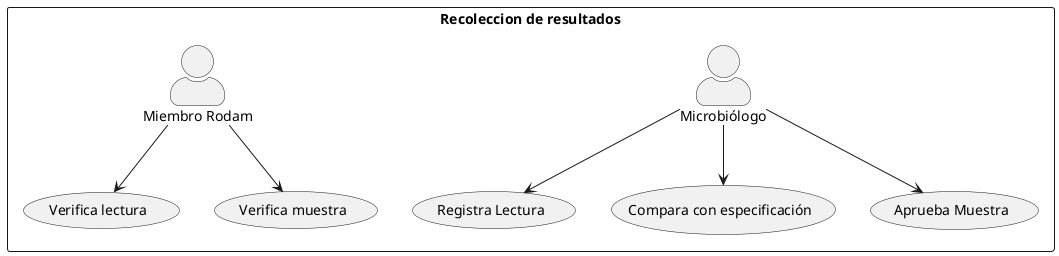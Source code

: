 @startuml

skinparam actorStyle awesome


rectangle "Recoleccion de resultados" {
:Microbiólogo: --> (Registra Lectura)
:Miembro Rodam: --> (Verifica lectura) 
:Microbiólogo: --> (Compara con especificación)
:Microbiólogo: --> (Aprueba Muestra)
:Miembro Rodam: --> (Verifica muestra)
} 

@enduml 